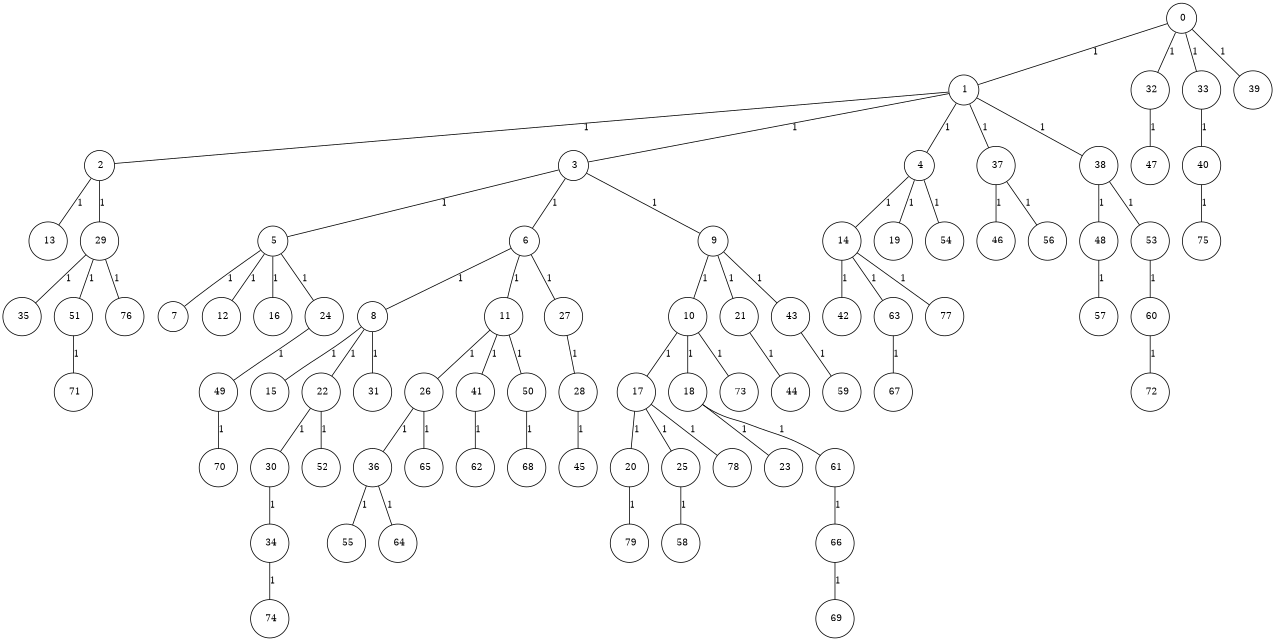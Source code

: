 graph G {
size="8.5,11;"
ratio = "expand;"
fixedsize="true;"
overlap="scale;"
node[shape=circle,width=.12,hight=.12,fontsize=12]
edge[fontsize=12]

0[label=" 0" color=black, pos="2.2297024,1.4068977!"];
1[label=" 1" color=black, pos="2.8472914,0.72651092!"];
2[label=" 2" color=black, pos="1.0478665,1.8904686!"];
3[label=" 3" color=black, pos="1.355514,0.39026882!"];
4[label=" 4" color=black, pos="2.0679157,1.537676!"];
5[label=" 5" color=black, pos="1.63958,0.55739039!"];
6[label=" 6" color=black, pos="2.1384249,0.31126621!"];
7[label=" 7" color=black, pos="2.9238313,0.58065713!"];
8[label=" 8" color=black, pos="2.0544741,1.7149794!"];
9[label=" 9" color=black, pos="0.52962635,2.1554767!"];
10[label=" 10" color=black, pos="0.95546997,0.95964274!"];
11[label=" 11" color=black, pos="1.5468864,0.39681052!"];
12[label=" 12" color=black, pos="0.74404929,0.067857648!"];
13[label=" 13" color=black, pos="0.80108058,2.6108658!"];
14[label=" 14" color=black, pos="1.4947773,2.3512486!"];
15[label=" 15" color=black, pos="0.45324289,2.5721423!"];
16[label=" 16" color=black, pos="2.9194606,0.40948257!"];
17[label=" 17" color=black, pos="0.72861215,2.0265797!"];
18[label=" 18" color=black, pos="1.6109046,1.9950661!"];
19[label=" 19" color=black, pos="1.336134,1.7725931!"];
20[label=" 20" color=black, pos="0.32636318,2.4638126!"];
21[label=" 21" color=black, pos="2.4656988,1.0669493!"];
22[label=" 22" color=black, pos="1.9968104,1.3790847!"];
23[label=" 23" color=black, pos="1.3501036,0.95777032!"];
24[label=" 24" color=black, pos="2.2383488,1.7186511!"];
25[label=" 25" color=black, pos="1.9322122,1.6510431!"];
26[label=" 26" color=black, pos="1.7314533,2.7009078!"];
27[label=" 27" color=black, pos="1.0379858,0.14777071!"];
28[label=" 28" color=black, pos="2.3139517,1.4917927!"];
29[label=" 29" color=black, pos="0.68626168,1.7401265!"];
30[label=" 30" color=black, pos="0.97693987,1.1331254!"];
31[label=" 31" color=black, pos="1.0704382,1.5966076!"];
32[label=" 32" color=black, pos="2.4581486,0.27574789!"];
33[label=" 33" color=black, pos="1.0604896,0.93347761!"];
34[label=" 34" color=black, pos="2.5729001,1.8595304!"];
35[label=" 35" color=black, pos="1.1078864,2.9752349!"];
36[label=" 36" color=black, pos="0.61888435,1.2014885!"];
37[label=" 37" color=black, pos="2.0257696,0.98821813!"];
38[label=" 38" color=black, pos="0.060826138,0.32975294!"];
39[label=" 39" color=black, pos="2.2122393,1.4400513!"];
40[label=" 40" color=black, pos="1.2416193,1.0607487!"];
41[label=" 41" color=black, pos="1.6425901,2.0940519!"];
42[label=" 42" color=black, pos="2.6286117,1.8263761!"];
43[label=" 43" color=black, pos="0.96088334,2.1583361!"];
44[label=" 44" color=black, pos="2.2686386,2.8849137!"];
45[label=" 45" color=black, pos="0.30143953,1.2971177!"];
46[label=" 46" color=black, pos="0.99447539,2.49353!"];
47[label=" 47" color=black, pos="0.55323122,0.87710251!"];
48[label=" 48" color=black, pos="0.64938038,1.0969595!"];
49[label=" 49" color=black, pos="2.9320775,2.5074607!"];
50[label=" 50" color=black, pos="1.1445937,0.29718729!"];
51[label=" 51" color=black, pos="2.1354479,1.6852448!"];
52[label=" 52" color=black, pos="1.8153479,0.69849467!"];
53[label=" 53" color=black, pos="0.44329035,1.4790531!"];
54[label=" 54" color=black, pos="2.622483,0.64448038!"];
55[label=" 55" color=black, pos="2.9061643,1.9705648!"];
56[label=" 56" color=black, pos="1.4594341,1.8475152!"];
57[label=" 57" color=black, pos="0.25853574,2.9522008!"];
58[label=" 58" color=black, pos="0.68881276,1.5086066!"];
59[label=" 59" color=black, pos="0.70491145,2.2283471!"];
60[label=" 60" color=black, pos="2.7640098,0.63704685!"];
61[label=" 61" color=black, pos="1.9224541,0.64506591!"];
62[label=" 62" color=black, pos="0.088683065,2.7206513!"];
63[label=" 63" color=black, pos="2.8111292,1.5503921!"];
64[label=" 64" color=black, pos="1.7587404,1.6620749!"];
65[label=" 65" color=black, pos="1.7528832,1.4204056!"];
66[label=" 66" color=black, pos="0.86366371,1.2659566!"];
67[label=" 67" color=black, pos="1.1228635,0.088834547!"];
68[label=" 68" color=black, pos="1.4211454,0.094173512!"];
69[label=" 69" color=black, pos="0.84198137,2.8885366!"];
70[label=" 70" color=black, pos="2.0287857,1.9255118!"];
71[label=" 71" color=black, pos="2.3004041,1.1104782!"];
72[label=" 72" color=black, pos="0.87381118,0.076420598!"];
73[label=" 73" color=black, pos="0.38682868,1.0683903!"];
74[label=" 74" color=black, pos="2.4258384,0.81906754!"];
75[label=" 75" color=black, pos="2.8286505,0.43557525!"];
76[label=" 76" color=black, pos="0.63378349,2.5933954!"];
77[label=" 77" color=black, pos="2.2689882,2.4064293!"];
78[label=" 78" color=black, pos="0.091120031,2.1376888!"];
79[label=" 79" color=black, pos="0.80784501,0.45066855!"];
0--1[label="1"]
0--32[label="1"]
0--33[label="1"]
0--39[label="1"]
1--2[label="1"]
1--3[label="1"]
1--4[label="1"]
1--37[label="1"]
1--38[label="1"]
2--13[label="1"]
2--29[label="1"]
3--5[label="1"]
3--6[label="1"]
3--9[label="1"]
4--14[label="1"]
4--19[label="1"]
4--54[label="1"]
5--7[label="1"]
5--12[label="1"]
5--16[label="1"]
5--24[label="1"]
6--8[label="1"]
6--11[label="1"]
6--27[label="1"]
8--15[label="1"]
8--22[label="1"]
8--31[label="1"]
9--10[label="1"]
9--21[label="1"]
9--43[label="1"]
10--17[label="1"]
10--18[label="1"]
10--73[label="1"]
11--26[label="1"]
11--41[label="1"]
11--50[label="1"]
14--42[label="1"]
14--63[label="1"]
14--77[label="1"]
17--20[label="1"]
17--25[label="1"]
17--78[label="1"]
18--23[label="1"]
18--61[label="1"]
20--79[label="1"]
21--44[label="1"]
22--30[label="1"]
22--52[label="1"]
24--49[label="1"]
25--58[label="1"]
26--36[label="1"]
26--65[label="1"]
27--28[label="1"]
28--45[label="1"]
29--35[label="1"]
29--51[label="1"]
29--76[label="1"]
30--34[label="1"]
32--47[label="1"]
33--40[label="1"]
34--74[label="1"]
36--55[label="1"]
36--64[label="1"]
37--46[label="1"]
37--56[label="1"]
38--48[label="1"]
38--53[label="1"]
40--75[label="1"]
41--62[label="1"]
43--59[label="1"]
48--57[label="1"]
49--70[label="1"]
50--68[label="1"]
51--71[label="1"]
53--60[label="1"]
60--72[label="1"]
61--66[label="1"]
63--67[label="1"]
66--69[label="1"]

}
